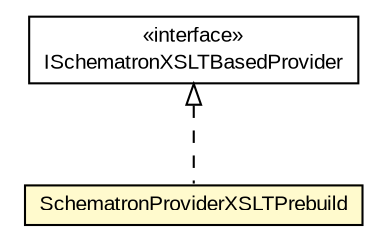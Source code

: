 #!/usr/local/bin/dot
#
# Class diagram 
# Generated by UMLGraph version 5.1 (http://www.umlgraph.org/)
#

digraph G {
	edge [fontname="arial",fontsize=10,labelfontname="arial",labelfontsize=10];
	node [fontname="arial",fontsize=10,shape=plaintext];
	nodesep=0.25;
	ranksep=0.5;
	// com.helger.schematron.xslt.SchematronProviderXSLTPrebuild
	c17308 [label=<<table title="com.helger.schematron.xslt.SchematronProviderXSLTPrebuild" border="0" cellborder="1" cellspacing="0" cellpadding="2" port="p" bgcolor="lemonChiffon" href="./SchematronProviderXSLTPrebuild.html">
		<tr><td><table border="0" cellspacing="0" cellpadding="1">
<tr><td align="center" balign="center"> SchematronProviderXSLTPrebuild </td></tr>
		</table></td></tr>
		</table>>, fontname="arial", fontcolor="black", fontsize=10.0];
	// com.helger.schematron.xslt.ISchematronXSLTBasedProvider
	c17310 [label=<<table title="com.helger.schematron.xslt.ISchematronXSLTBasedProvider" border="0" cellborder="1" cellspacing="0" cellpadding="2" port="p" href="./ISchematronXSLTBasedProvider.html">
		<tr><td><table border="0" cellspacing="0" cellpadding="1">
<tr><td align="center" balign="center"> &#171;interface&#187; </td></tr>
<tr><td align="center" balign="center"> ISchematronXSLTBasedProvider </td></tr>
		</table></td></tr>
		</table>>, fontname="arial", fontcolor="black", fontsize=10.0];
	//com.helger.schematron.xslt.SchematronProviderXSLTPrebuild implements com.helger.schematron.xslt.ISchematronXSLTBasedProvider
	c17310:p -> c17308:p [dir=back,arrowtail=empty,style=dashed];
}

